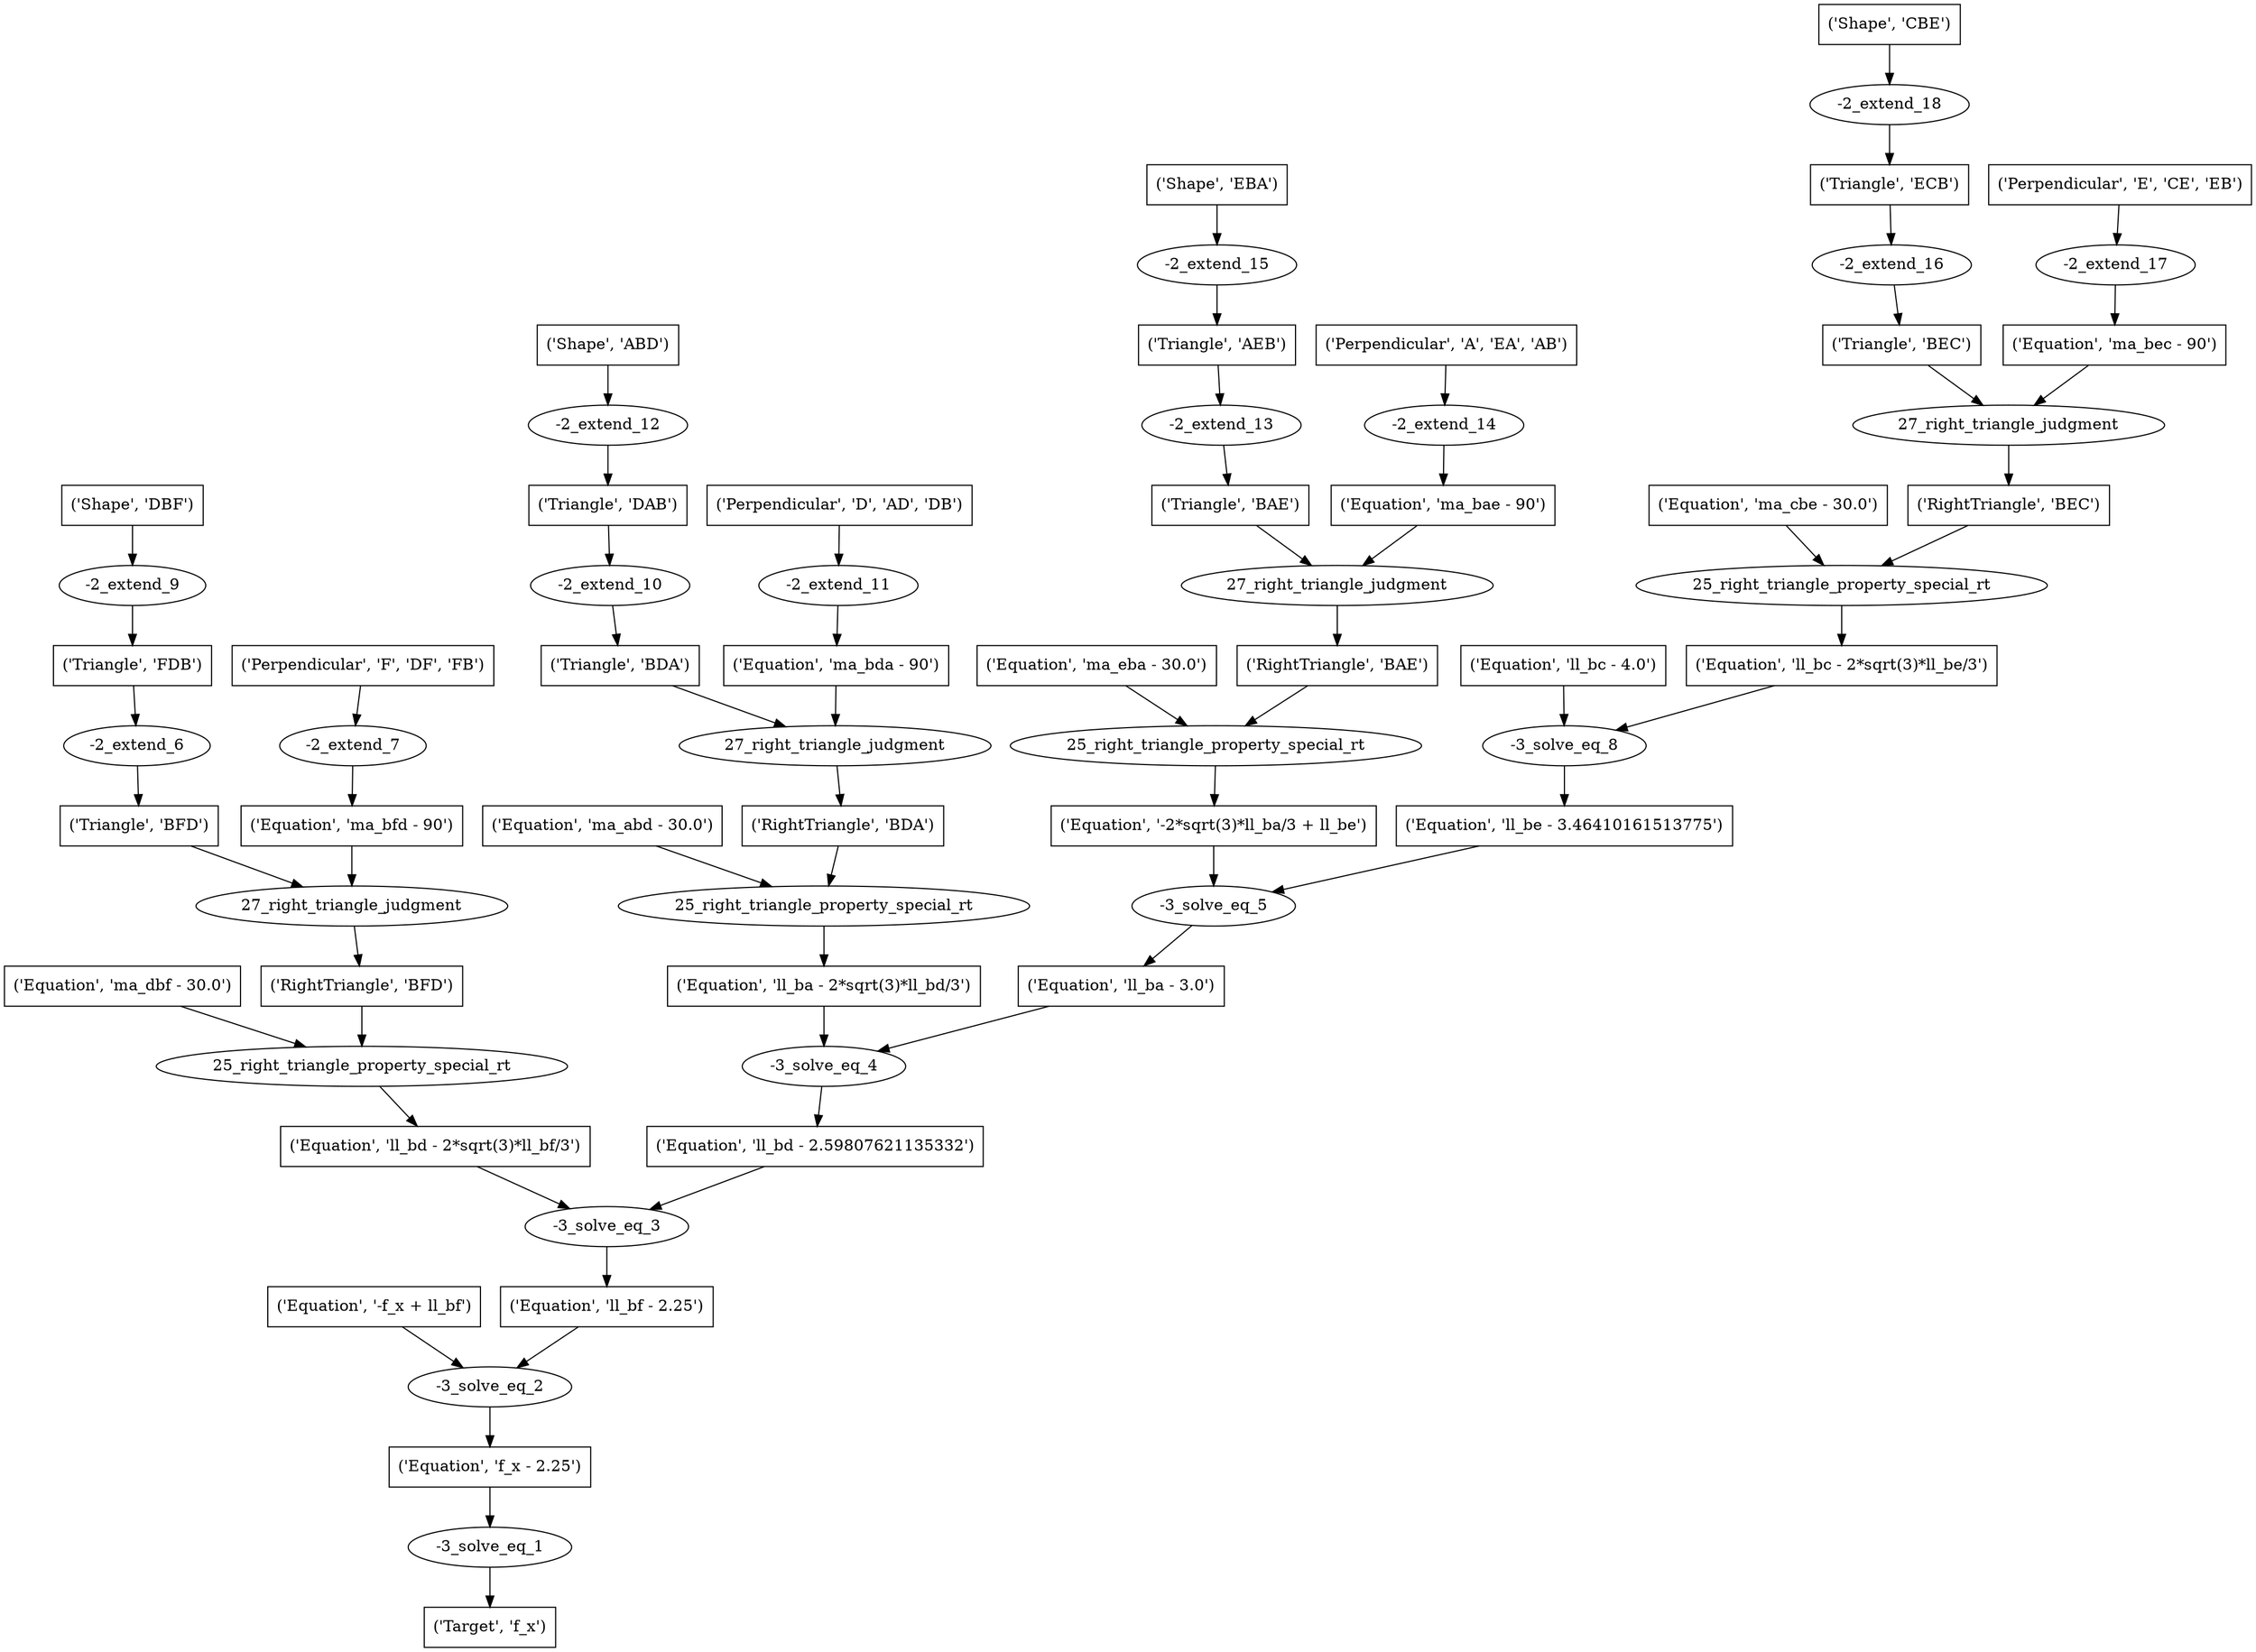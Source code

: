 digraph 94 {
	0 [label="('Target', 'f_x')" shape=box]
	1 [label="-3_solve_eq_1"]
	1 -> 0
	2 [label="('Equation', 'f_x - 2.25')" shape=box]
	2 -> 1
	3 [label="-3_solve_eq_2"]
	3 -> 2
	4 [label="('Equation', '-f_x + ll_bf')" shape=box]
	4 -> 3
	5 [label="('Equation', 'll_bf - 2.25')" shape=box]
	5 -> 3
	6 [label="-3_solve_eq_3"]
	6 -> 5
	7 [label="('Equation', 'll_bd - 2*sqrt(3)*ll_bf/3')" shape=box]
	7 -> 6
	8 [label="('Equation', 'll_bd - 2.59807621135332')" shape=box]
	8 -> 6
	9 [label="25_right_triangle_property_special_rt"]
	9 -> 7
	10 [label="('Equation', 'ma_dbf - 30.0')" shape=box]
	10 -> 9
	11 [label="('RightTriangle', 'BFD')" shape=box]
	11 -> 9
	12 [label="-3_solve_eq_4"]
	12 -> 8
	13 [label="('Equation', 'll_ba - 2*sqrt(3)*ll_bd/3')" shape=box]
	13 -> 12
	14 [label="('Equation', 'll_ba - 3.0')" shape=box]
	14 -> 12
	15 [label="27_right_triangle_judgment"]
	15 -> 11
	16 [label="('Triangle', 'BFD')" shape=box]
	16 -> 15
	17 [label="('Equation', 'ma_bfd - 90')" shape=box]
	17 -> 15
	18 [label="25_right_triangle_property_special_rt"]
	18 -> 13
	19 [label="('Equation', 'ma_abd - 30.0')" shape=box]
	19 -> 18
	20 [label="('RightTriangle', 'BDA')" shape=box]
	20 -> 18
	21 [label="-3_solve_eq_5"]
	21 -> 14
	22 [label="('Equation', '-2*sqrt(3)*ll_ba/3 + ll_be')" shape=box]
	22 -> 21
	23 [label="('Equation', 'll_be - 3.46410161513775')" shape=box]
	23 -> 21
	24 [label="-2_extend_6"]
	24 -> 16
	25 [label="('Triangle', 'FDB')" shape=box]
	25 -> 24
	26 [label="-2_extend_7"]
	26 -> 17
	27 [label="('Perpendicular', 'F', 'DF', 'FB')" shape=box]
	27 -> 26
	28 [label="27_right_triangle_judgment"]
	28 -> 20
	29 [label="('Triangle', 'BDA')" shape=box]
	29 -> 28
	30 [label="('Equation', 'ma_bda - 90')" shape=box]
	30 -> 28
	31 [label="25_right_triangle_property_special_rt"]
	31 -> 22
	32 [label="('Equation', 'ma_eba - 30.0')" shape=box]
	32 -> 31
	33 [label="('RightTriangle', 'BAE')" shape=box]
	33 -> 31
	34 [label="-3_solve_eq_8"]
	34 -> 23
	35 [label="('Equation', 'll_bc - 4.0')" shape=box]
	35 -> 34
	36 [label="('Equation', 'll_bc - 2*sqrt(3)*ll_be/3')" shape=box]
	36 -> 34
	37 [label="-2_extend_9"]
	37 -> 25
	38 [label="('Shape', 'DBF')" shape=box]
	38 -> 37
	39 [label="-2_extend_10"]
	39 -> 29
	40 [label="('Triangle', 'DAB')" shape=box]
	40 -> 39
	41 [label="-2_extend_11"]
	41 -> 30
	42 [label="('Perpendicular', 'D', 'AD', 'DB')" shape=box]
	42 -> 41
	43 [label="27_right_triangle_judgment"]
	43 -> 33
	44 [label="('Triangle', 'BAE')" shape=box]
	44 -> 43
	45 [label="('Equation', 'ma_bae - 90')" shape=box]
	45 -> 43
	46 [label="25_right_triangle_property_special_rt"]
	46 -> 36
	47 [label="('Equation', 'ma_cbe - 30.0')" shape=box]
	47 -> 46
	48 [label="('RightTriangle', 'BEC')" shape=box]
	48 -> 46
	49 [label="-2_extend_12"]
	49 -> 40
	50 [label="('Shape', 'ABD')" shape=box]
	50 -> 49
	51 [label="-2_extend_13"]
	51 -> 44
	52 [label="('Triangle', 'AEB')" shape=box]
	52 -> 51
	53 [label="-2_extend_14"]
	53 -> 45
	54 [label="('Perpendicular', 'A', 'EA', 'AB')" shape=box]
	54 -> 53
	55 [label="27_right_triangle_judgment"]
	55 -> 48
	56 [label="('Triangle', 'BEC')" shape=box]
	56 -> 55
	57 [label="('Equation', 'ma_bec - 90')" shape=box]
	57 -> 55
	58 [label="-2_extend_15"]
	58 -> 52
	59 [label="('Shape', 'EBA')" shape=box]
	59 -> 58
	60 [label="-2_extend_16"]
	60 -> 56
	61 [label="('Triangle', 'ECB')" shape=box]
	61 -> 60
	62 [label="-2_extend_17"]
	62 -> 57
	63 [label="('Perpendicular', 'E', 'CE', 'EB')" shape=box]
	63 -> 62
	64 [label="-2_extend_18"]
	64 -> 61
	65 [label="('Shape', 'CBE')" shape=box]
	65 -> 64
}
